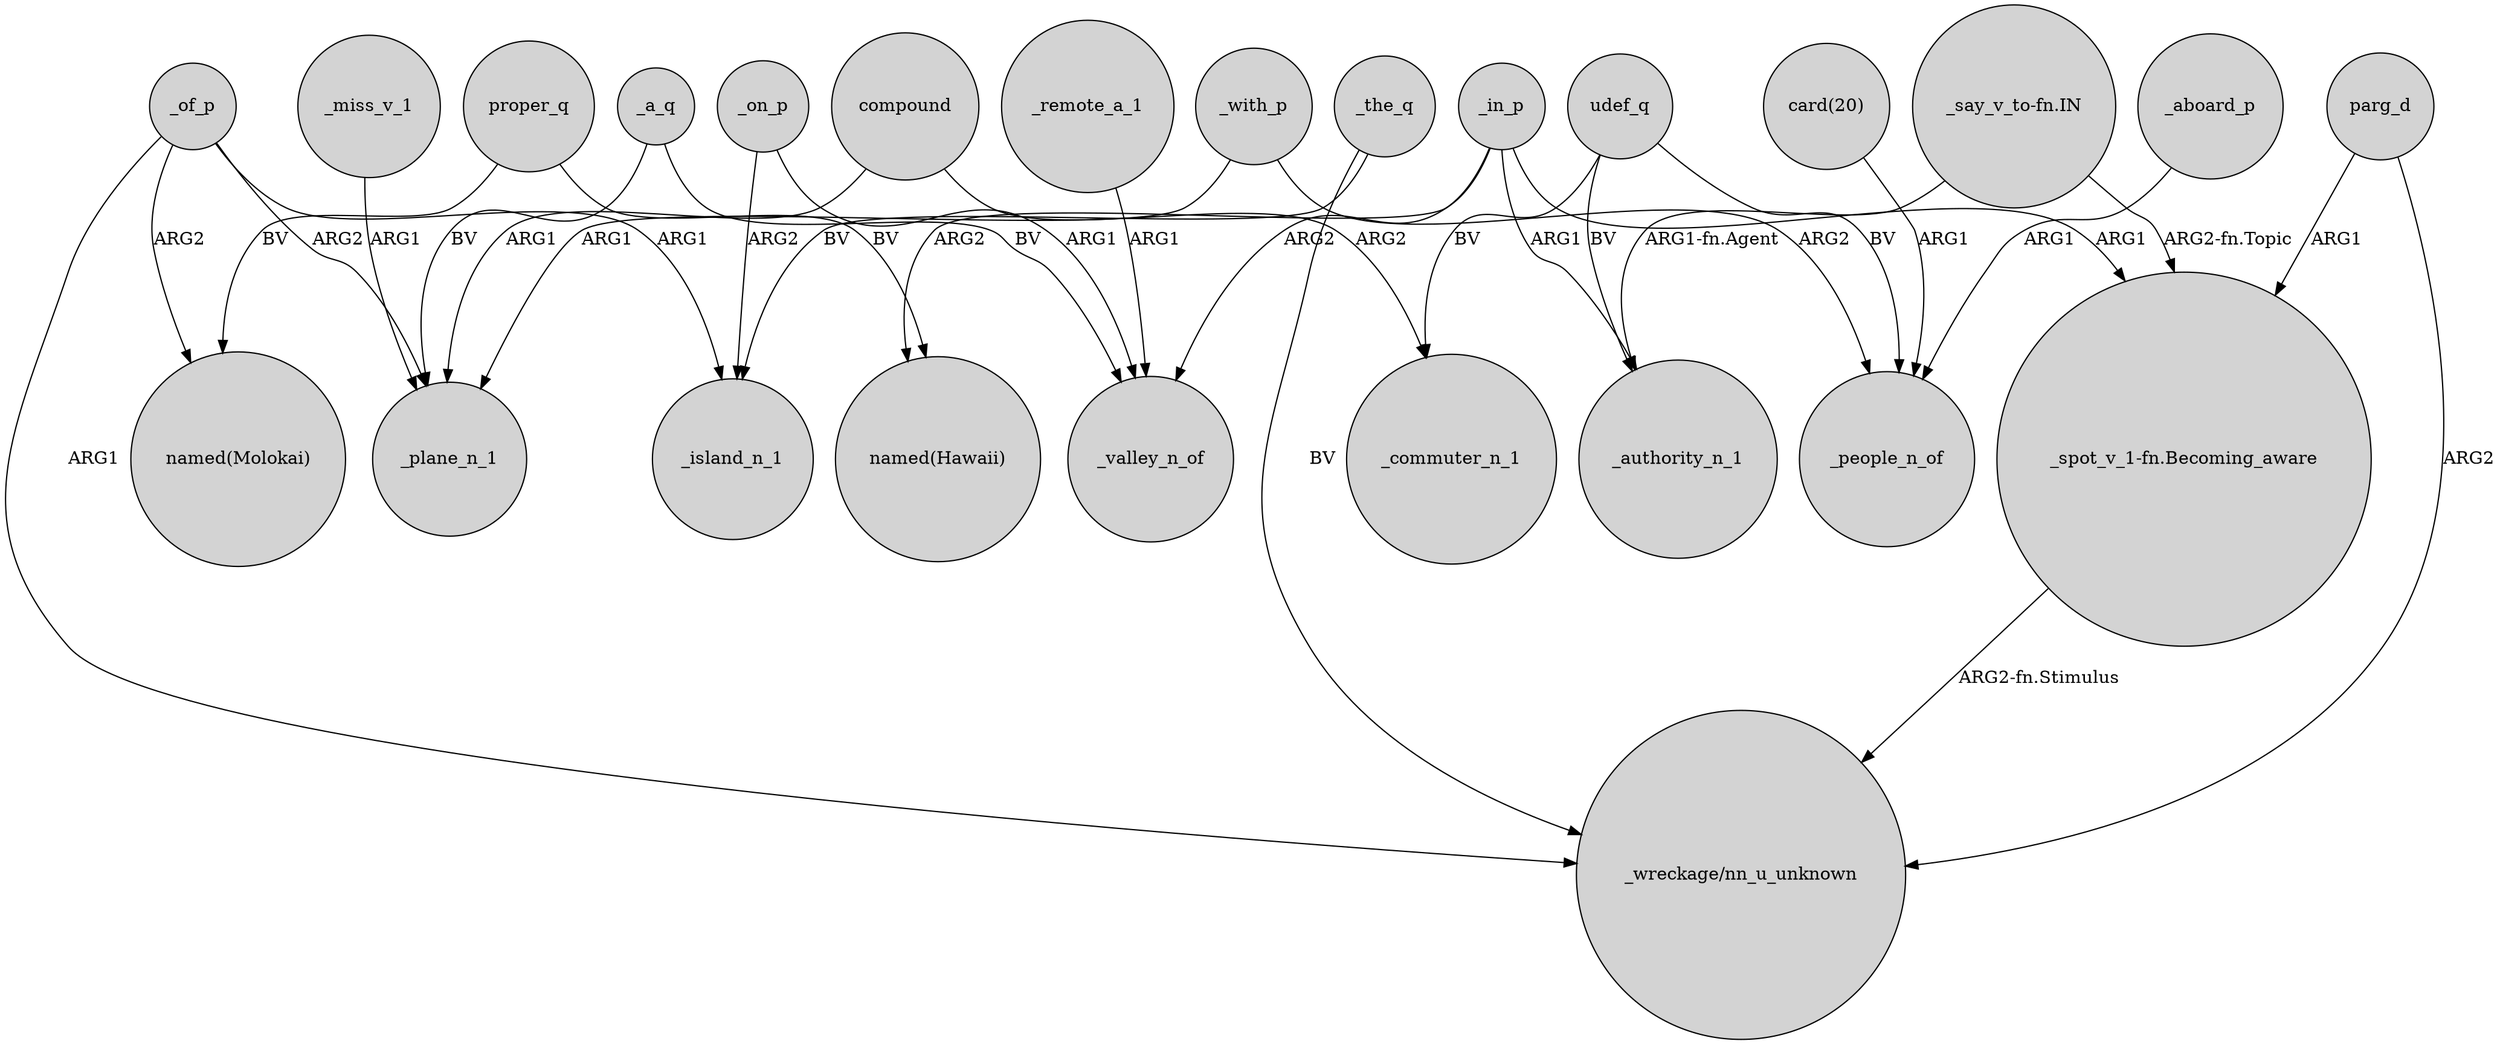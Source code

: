 digraph {
	node [shape=circle style=filled]
	_in_p -> "named(Hawaii)" [label=ARG2]
	_a_q -> _plane_n_1 [label=BV]
	_the_q -> "_wreckage/nn_u_unknown" [label=BV]
	_the_q -> _island_n_1 [label=BV]
	_a_q -> _valley_n_of [label=BV]
	_remote_a_1 -> _valley_n_of [label=ARG1]
	_of_p -> _island_n_1 [label=ARG1]
	_miss_v_1 -> _plane_n_1 [label=ARG1]
	"card(20)" -> _people_n_of [label=ARG1]
	proper_q -> "named(Hawaii)" [label=BV]
	_of_p -> "_wreckage/nn_u_unknown" [label=ARG1]
	udef_q -> _commuter_n_1 [label=BV]
	_on_p -> _valley_n_of [label=ARG1]
	_in_p -> _valley_n_of [label=ARG2]
	compound -> _plane_n_1 [label=ARG1]
	_of_p -> _plane_n_1 [label=ARG2]
	compound -> _commuter_n_1 [label=ARG2]
	udef_q -> _people_n_of [label=BV]
	"_say_v_to-fn.IN" -> _authority_n_1 [label="ARG1-fn.Agent"]
	udef_q -> _authority_n_1 [label=BV]
	_of_p -> "named(Molokai)" [label=ARG2]
	_with_p -> _plane_n_1 [label=ARG1]
	_in_p -> "_spot_v_1-fn.Becoming_aware" [label=ARG1]
	_in_p -> _authority_n_1 [label=ARG1]
	parg_d -> "_wreckage/nn_u_unknown" [label=ARG2]
	_aboard_p -> _people_n_of [label=ARG1]
	proper_q -> "named(Molokai)" [label=BV]
	parg_d -> "_spot_v_1-fn.Becoming_aware" [label=ARG1]
	"_say_v_to-fn.IN" -> "_spot_v_1-fn.Becoming_aware" [label="ARG2-fn.Topic"]
	_with_p -> _people_n_of [label=ARG2]
	"_spot_v_1-fn.Becoming_aware" -> "_wreckage/nn_u_unknown" [label="ARG2-fn.Stimulus"]
	_on_p -> _island_n_1 [label=ARG2]
}
